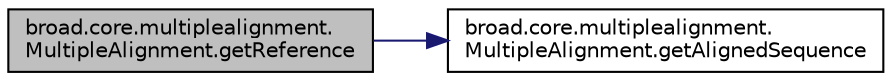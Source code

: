 digraph "broad.core.multiplealignment.MultipleAlignment.getReference"
{
  edge [fontname="Helvetica",fontsize="10",labelfontname="Helvetica",labelfontsize="10"];
  node [fontname="Helvetica",fontsize="10",shape=record];
  rankdir="LR";
  Node1 [label="broad.core.multiplealignment.\lMultipleAlignment.getReference",height=0.2,width=0.4,color="black", fillcolor="grey75", style="filled" fontcolor="black"];
  Node1 -> Node2 [color="midnightblue",fontsize="10",style="solid",fontname="Helvetica"];
  Node2 [label="broad.core.multiplealignment.\lMultipleAlignment.getAlignedSequence",height=0.2,width=0.4,color="black", fillcolor="white", style="filled",URL="$classbroad_1_1core_1_1multiplealignment_1_1_multiple_alignment.html#a26518e06adc60b6632eda3cf6d5626be"];
}
